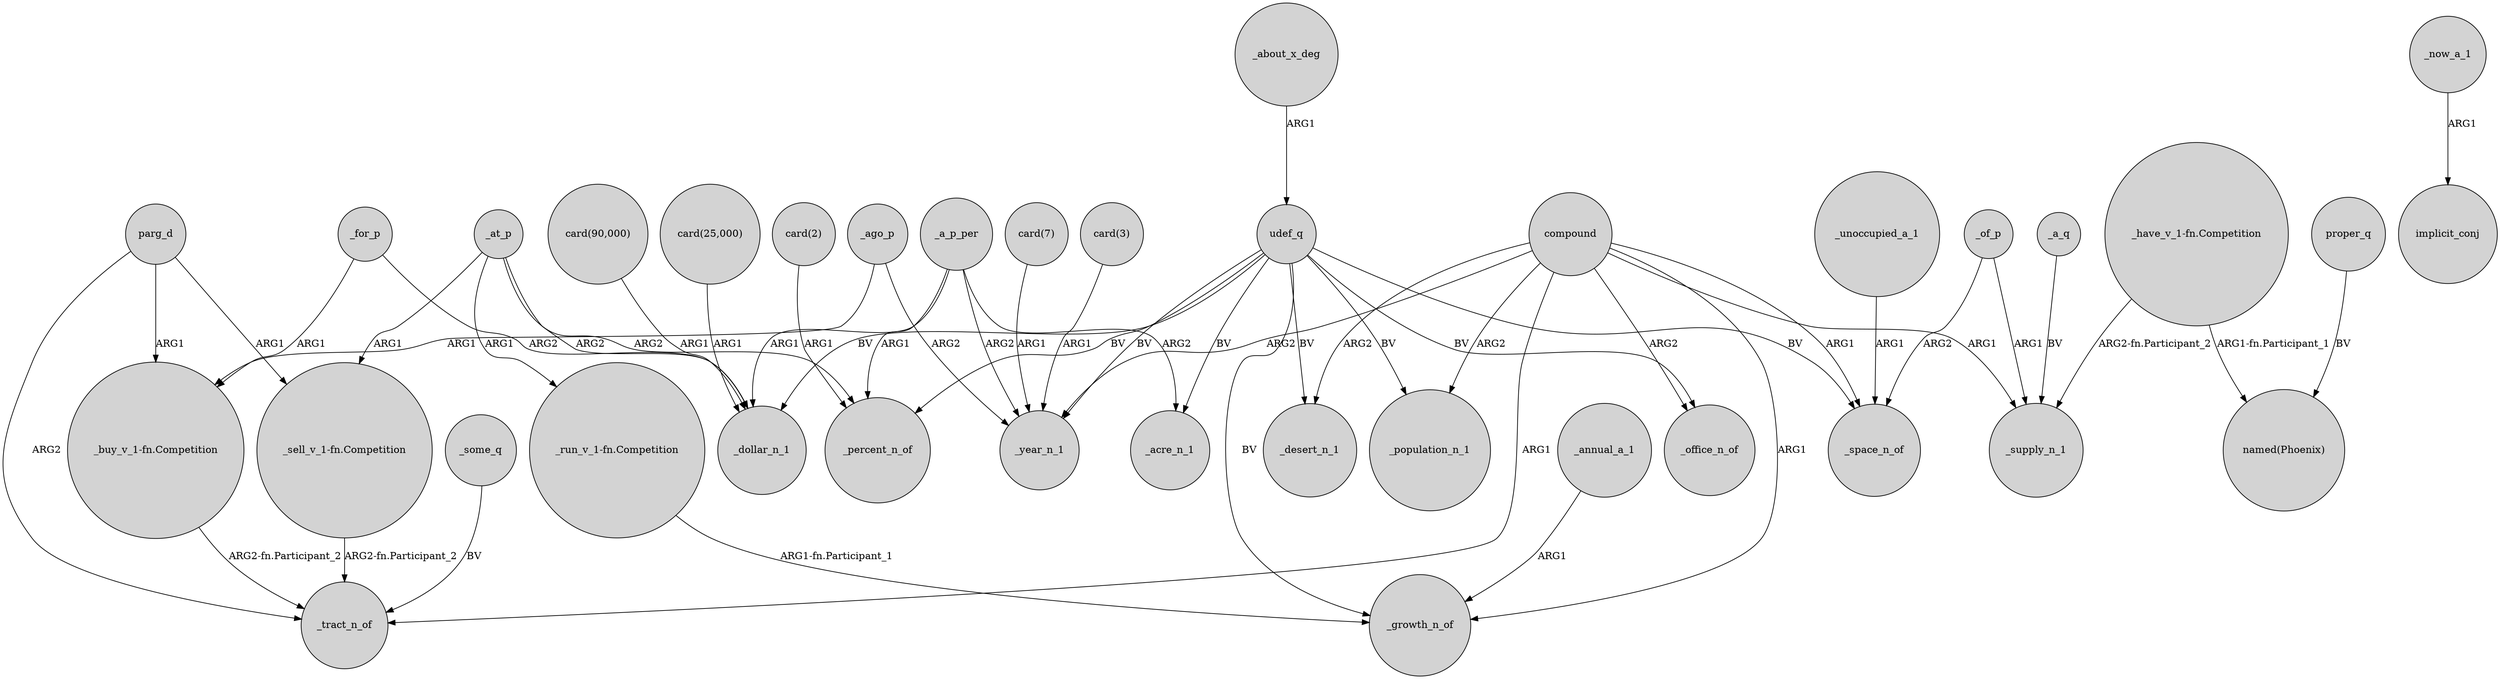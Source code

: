 digraph {
	node [shape=circle style=filled]
	_a_p_per -> _percent_n_of [label=ARG1]
	"card(90,000)" -> _dollar_n_1 [label=ARG1]
	_at_p -> _percent_n_of [label=ARG2]
	udef_q -> _space_n_of [label=BV]
	proper_q -> "named(Phoenix)" [label=BV]
	parg_d -> "_buy_v_1-fn.Competition" [label=ARG1]
	_of_p -> _supply_n_1 [label=ARG1]
	compound -> _space_n_of [label=ARG1]
	parg_d -> "_sell_v_1-fn.Competition" [label=ARG1]
	_a_p_per -> _year_n_1 [label=ARG2]
	parg_d -> _tract_n_of [label=ARG2]
	compound -> _supply_n_1 [label=ARG1]
	_ago_p -> "_buy_v_1-fn.Competition" [label=ARG1]
	"_run_v_1-fn.Competition" -> _growth_n_of [label="ARG1-fn.Participant_1"]
	"card(3)" -> _year_n_1 [label=ARG1]
	compound -> _population_n_1 [label=ARG2]
	_annual_a_1 -> _growth_n_of [label=ARG1]
	_about_x_deg -> udef_q [label=ARG1]
	_unoccupied_a_1 -> _space_n_of [label=ARG1]
	_of_p -> _space_n_of [label=ARG2]
	compound -> _year_n_1 [label=ARG2]
	"_have_v_1-fn.Competition" -> _supply_n_1 [label="ARG2-fn.Participant_2"]
	_at_p -> _dollar_n_1 [label=ARG2]
	udef_q -> _percent_n_of [label=BV]
	_for_p -> _dollar_n_1 [label=ARG2]
	_a_p_per -> _acre_n_1 [label=ARG2]
	udef_q -> _office_n_of [label=BV]
	"_buy_v_1-fn.Competition" -> _tract_n_of [label="ARG2-fn.Participant_2"]
	compound -> _office_n_of [label=ARG2]
	udef_q -> _dollar_n_1 [label=BV]
	udef_q -> _population_n_1 [label=BV]
	"card(25,000)" -> _dollar_n_1 [label=ARG1]
	compound -> _desert_n_1 [label=ARG2]
	"_sell_v_1-fn.Competition" -> _tract_n_of [label="ARG2-fn.Participant_2"]
	_some_q -> _tract_n_of [label=BV]
	_a_p_per -> _dollar_n_1 [label=ARG1]
	udef_q -> _growth_n_of [label=BV]
	udef_q -> _desert_n_1 [label=BV]
	_ago_p -> _year_n_1 [label=ARG2]
	"card(2)" -> _percent_n_of [label=ARG1]
	_at_p -> "_sell_v_1-fn.Competition" [label=ARG1]
	udef_q -> _year_n_1 [label=BV]
	_now_a_1 -> implicit_conj [label=ARG1]
	compound -> _growth_n_of [label=ARG1]
	compound -> _tract_n_of [label=ARG1]
	"card(7)" -> _year_n_1 [label=ARG1]
	_a_q -> _supply_n_1 [label=BV]
	"_have_v_1-fn.Competition" -> "named(Phoenix)" [label="ARG1-fn.Participant_1"]
	_at_p -> "_run_v_1-fn.Competition" [label=ARG1]
	_for_p -> "_buy_v_1-fn.Competition" [label=ARG1]
	udef_q -> _acre_n_1 [label=BV]
}
